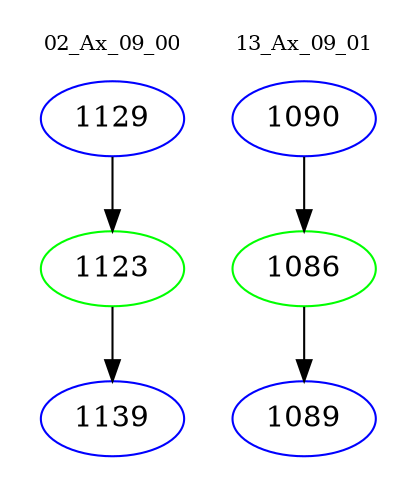 digraph{
subgraph cluster_0 {
color = white
label = "02_Ax_09_00";
fontsize=10;
T0_1129 [label="1129", color="blue"]
T0_1129 -> T0_1123 [color="black"]
T0_1123 [label="1123", color="green"]
T0_1123 -> T0_1139 [color="black"]
T0_1139 [label="1139", color="blue"]
}
subgraph cluster_1 {
color = white
label = "13_Ax_09_01";
fontsize=10;
T1_1090 [label="1090", color="blue"]
T1_1090 -> T1_1086 [color="black"]
T1_1086 [label="1086", color="green"]
T1_1086 -> T1_1089 [color="black"]
T1_1089 [label="1089", color="blue"]
}
}
